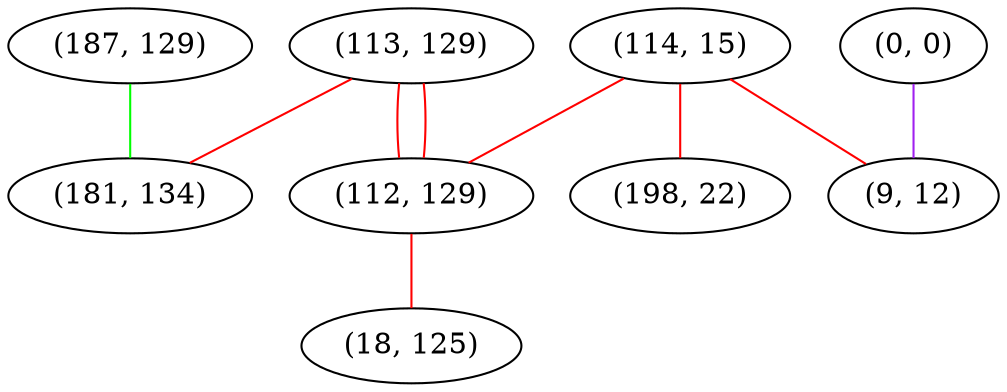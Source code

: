 graph "" {
"(187, 129)";
"(114, 15)";
"(113, 129)";
"(112, 129)";
"(18, 125)";
"(0, 0)";
"(198, 22)";
"(181, 134)";
"(9, 12)";
"(187, 129)" -- "(181, 134)"  [color=green, key=0, weight=2];
"(114, 15)" -- "(112, 129)"  [color=red, key=0, weight=1];
"(114, 15)" -- "(9, 12)"  [color=red, key=0, weight=1];
"(114, 15)" -- "(198, 22)"  [color=red, key=0, weight=1];
"(113, 129)" -- "(112, 129)"  [color=red, key=0, weight=1];
"(113, 129)" -- "(112, 129)"  [color=red, key=1, weight=1];
"(113, 129)" -- "(181, 134)"  [color=red, key=0, weight=1];
"(112, 129)" -- "(18, 125)"  [color=red, key=0, weight=1];
"(0, 0)" -- "(9, 12)"  [color=purple, key=0, weight=4];
}
